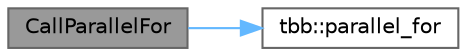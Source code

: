 digraph "CallParallelFor"
{
 // LATEX_PDF_SIZE
  bgcolor="transparent";
  edge [fontname=Helvetica,fontsize=10,labelfontname=Helvetica,labelfontsize=10];
  node [fontname=Helvetica,fontsize=10,shape=box,height=0.2,width=0.4];
  rankdir="LR";
  Node1 [id="Node000001",label="CallParallelFor",height=0.2,width=0.4,color="gray40", fillcolor="grey60", style="filled", fontcolor="black",tooltip=" "];
  Node1 -> Node2 [id="edge1_Node000001_Node000002",color="steelblue1",style="solid",tooltip=" "];
  Node2 [id="Node000002",label="tbb::parallel_for",height=0.2,width=0.4,color="grey40", fillcolor="white", style="filled",URL="$group__algorithms.html#gaa8444c29dc4d2e527a1036717d109aef",tooltip="Parallel iteration over range with default partitioner."];
}
